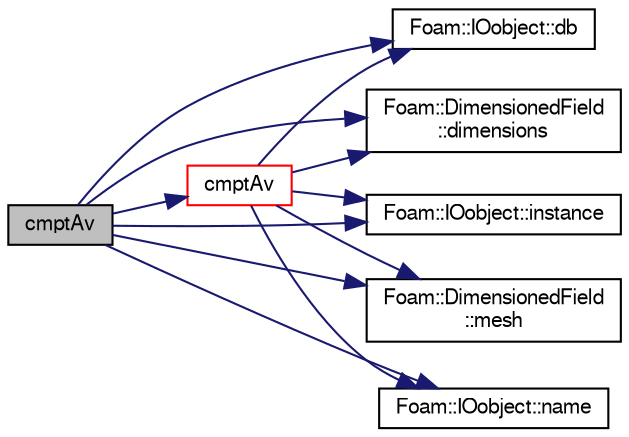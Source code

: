 digraph "cmptAv"
{
  bgcolor="transparent";
  edge [fontname="FreeSans",fontsize="10",labelfontname="FreeSans",labelfontsize="10"];
  node [fontname="FreeSans",fontsize="10",shape=record];
  rankdir="LR";
  Node68425 [label="cmptAv",height=0.2,width=0.4,color="black", fillcolor="grey75", style="filled", fontcolor="black"];
  Node68425 -> Node68426 [color="midnightblue",fontsize="10",style="solid",fontname="FreeSans"];
  Node68426 [label="cmptAv",height=0.2,width=0.4,color="red",URL="$a21124.html#a7af056d5acb329854c78eb3267468c11"];
  Node68426 -> Node68427 [color="midnightblue",fontsize="10",style="solid",fontname="FreeSans"];
  Node68427 [label="Foam::IOobject::db",height=0.2,width=0.4,color="black",URL="$a26142.html#a65cc75d9f80b1df5c3184fb2274a97f1",tooltip="Return the local objectRegistry. "];
  Node68426 -> Node68428 [color="midnightblue",fontsize="10",style="solid",fontname="FreeSans"];
  Node68428 [label="Foam::DimensionedField\l::dimensions",height=0.2,width=0.4,color="black",URL="$a26390.html#a66989c1e0666e0d0c93a2056ce75599e",tooltip="Return dimensions. "];
  Node68426 -> Node68430 [color="midnightblue",fontsize="10",style="solid",fontname="FreeSans"];
  Node68430 [label="Foam::IOobject::instance",height=0.2,width=0.4,color="black",URL="$a26142.html#acac6de003b420b848571b5064e50ed89"];
  Node68426 -> Node68431 [color="midnightblue",fontsize="10",style="solid",fontname="FreeSans"];
  Node68431 [label="Foam::DimensionedField\l::mesh",height=0.2,width=0.4,color="black",URL="$a26390.html#a8f1110830348a1448a14ab5e3cf47e3b",tooltip="Return mesh. "];
  Node68426 -> Node68432 [color="midnightblue",fontsize="10",style="solid",fontname="FreeSans"];
  Node68432 [label="Foam::IOobject::name",height=0.2,width=0.4,color="black",URL="$a26142.html#acc80e00a8ac919288fb55bd14cc88bf6",tooltip="Return name. "];
  Node68425 -> Node68427 [color="midnightblue",fontsize="10",style="solid",fontname="FreeSans"];
  Node68425 -> Node68428 [color="midnightblue",fontsize="10",style="solid",fontname="FreeSans"];
  Node68425 -> Node68430 [color="midnightblue",fontsize="10",style="solid",fontname="FreeSans"];
  Node68425 -> Node68431 [color="midnightblue",fontsize="10",style="solid",fontname="FreeSans"];
  Node68425 -> Node68432 [color="midnightblue",fontsize="10",style="solid",fontname="FreeSans"];
}
